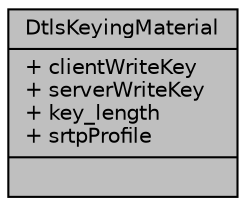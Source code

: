 digraph "DtlsKeyingMaterial"
{
 // LATEX_PDF_SIZE
  edge [fontname="Helvetica",fontsize="10",labelfontname="Helvetica",labelfontsize="10"];
  node [fontname="Helvetica",fontsize="10",shape=record];
  Node1 [label="{DtlsKeyingMaterial\n|+ clientWriteKey\l+ serverWriteKey\l+ key_length\l+ srtpProfile\l|}",height=0.2,width=0.4,color="black", fillcolor="grey75", style="filled", fontcolor="black",tooltip=" "];
}
